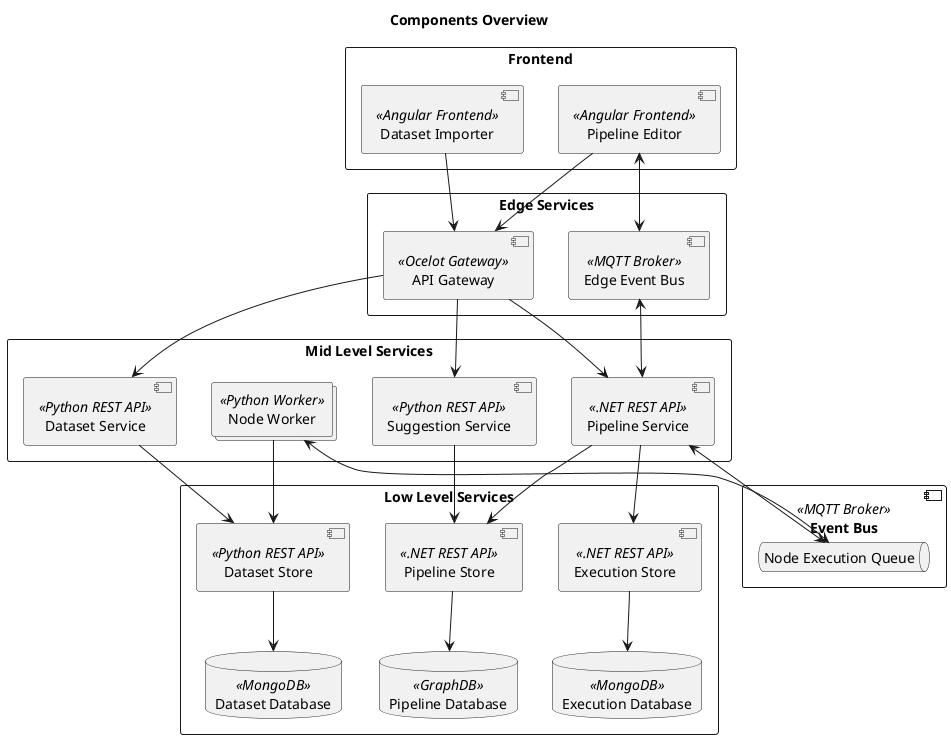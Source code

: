@startuml
'https://plantuml.com/deployment-diagram

title "Components Overview"

'Definitions'

rectangle "Frontend" {
    component "Pipeline Editor" << Angular Frontend>> as pipeline_editor
    component "Dataset Importer" << Angular Frontend >> as dataset_importer
}

rectangle "Edge Services" {
    component "API Gateway" << Ocelot Gateway>> as api_gateway
    component "Edge Event Bus" << MQTT Broker >> as message_broker_edge
}

rectangle "Mid Level Services" {
    component "Pipeline Service" << .NET REST API >> as pipeline_service
    collections  "Node Worker" <<Python Worker>> as worker
    component "Suggestion Service" << Python REST API >> as suggestion_service
    component "Dataset Service" << Python REST API >> as dataset_service
}

rectangle "Low Level Services" {
    component "Pipeline Store" << .NET REST API >> as pipeline_store
    database "Pipeline Database" << GraphDB >> as pipeline_db
    
    component "Execution Store" << .NET REST API >> as execution_store
    database "Execution Database" << MongoDB >> as execution_db
    
    component "Dataset Store" << Python REST API >> as dataset_store
    database "Dataset Database" << MongoDB >> as dataset_db
}

component "Event Bus" << MQTT Broker >> as message_broker {
    queue "Node Execution Queue" as node_execution_queue
}

'Interaction'

pipeline_editor --> api_gateway
dataset_importer --> api_gateway

api_gateway --> pipeline_service 
api_gateway --> suggestion_service
api_gateway --> dataset_service

pipeline_store --> pipeline_db
dataset_store --> dataset_db
execution_store --> execution_db 

pipeline_service <--> node_execution_queue
node_execution_queue <--> worker 

worker --> dataset_store 
suggestion_service --> pipeline_store
pipeline_service --> execution_store
pipeline_service --> pipeline_store
dataset_service --> dataset_store

pipeline_service <--> message_broker_edge
pipeline_editor <--> message_broker_edge
@enduml